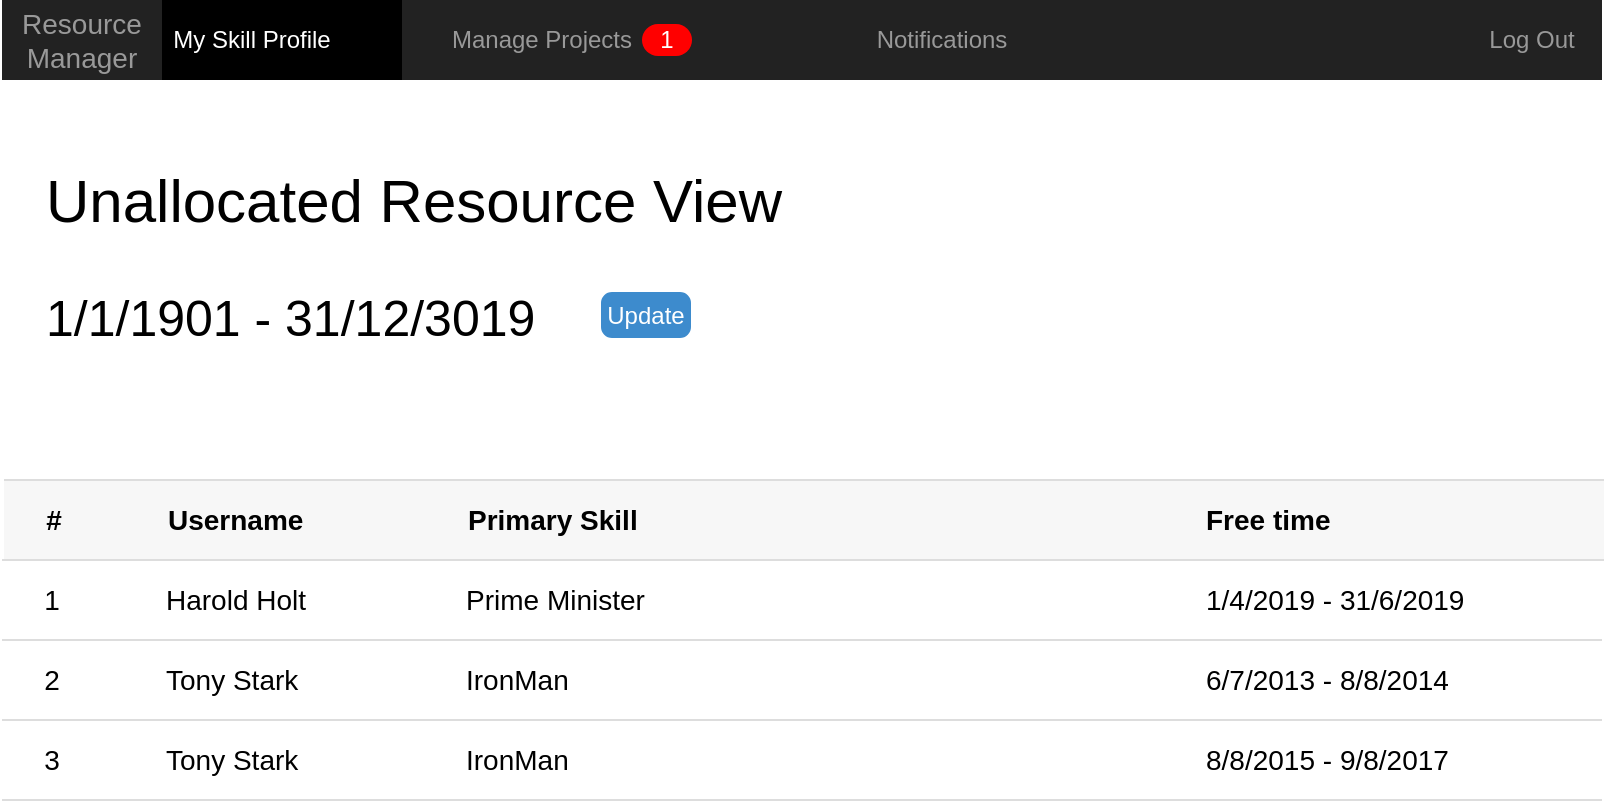 <mxfile version="10.7.5" type="device"><diagram id="amXanv4LS15i2-RRXyNn" name="Page-1"><mxGraphModel dx="1202" dy="1146" grid="1" gridSize="10" guides="1" tooltips="1" connect="1" arrows="1" fold="1" page="1" pageScale="1" pageWidth="850" pageHeight="1100" math="0" shadow="0"><root><mxCell id="0"/><mxCell id="1" parent="0"/><mxCell id="qFMc83wuXNLuEUmBTWD8-1" value="" style="html=1;shadow=0;dashed=0;shape=mxgraph.bootstrap.rect;fillColor=#222222;strokeColor=none;whiteSpace=wrap;" parent="1" vertex="1"><mxGeometry x="40" y="40" width="800" height="40" as="geometry"/></mxCell><mxCell id="qFMc83wuXNLuEUmBTWD8-2" value="Resource Manager" style="html=1;shadow=0;dashed=0;fillColor=none;strokeColor=none;shape=mxgraph.bootstrap.rect;fontColor=#999999;fontSize=14;whiteSpace=wrap;" parent="qFMc83wuXNLuEUmBTWD8-1" vertex="1"><mxGeometry width="80" height="40" as="geometry"/></mxCell><mxCell id="qFMc83wuXNLuEUmBTWD8-3" value="My Skill Profile" style="html=1;shadow=0;dashed=0;shape=mxgraph.bootstrap.rect;fillColor=#000000;strokeColor=none;fontColor=#ffffff;spacingRight=30;whiteSpace=wrap;" parent="qFMc83wuXNLuEUmBTWD8-1" vertex="1"><mxGeometry x="80" width="120" height="40" as="geometry"/></mxCell><mxCell id="qFMc83wuXNLuEUmBTWD8-5" value="Manage Projects" style="html=1;shadow=0;dashed=0;fillColor=none;strokeColor=none;shape=mxgraph.bootstrap.rect;fontColor=#999999;spacingRight=30;whiteSpace=wrap;" parent="qFMc83wuXNLuEUmBTWD8-1" vertex="1"><mxGeometry x="220" width="130" height="40" as="geometry"/></mxCell><mxCell id="qFMc83wuXNLuEUmBTWD8-6" value="1" style="html=1;shadow=0;dashed=0;shape=mxgraph.bootstrap.rrect;rSize=8;fillColor=#ff0000;strokeColor=none;fontColor=#ffffff;whiteSpace=wrap;" parent="qFMc83wuXNLuEUmBTWD8-5" vertex="1"><mxGeometry x="1" y="0.5" width="25" height="16" relative="1" as="geometry"><mxPoint x="-30" y="-8" as="offset"/></mxGeometry></mxCell><mxCell id="qFMc83wuXNLuEUmBTWD8-8" value="Notifications" style="html=1;shadow=0;dashed=0;fillColor=none;strokeColor=none;shape=mxgraph.bootstrap.rect;fontColor=#999999;whiteSpace=wrap;" parent="qFMc83wuXNLuEUmBTWD8-1" vertex="1"><mxGeometry x="435" width="70" height="40" as="geometry"/></mxCell><mxCell id="qFMc83wuXNLuEUmBTWD8-10" value="Log Out" style="html=1;shadow=0;dashed=0;fillColor=none;strokeColor=none;shape=mxgraph.bootstrap.rect;fontColor=#999999;whiteSpace=wrap;" parent="qFMc83wuXNLuEUmBTWD8-1" vertex="1"><mxGeometry x="730" width="70" height="40" as="geometry"/></mxCell><mxCell id="qFMc83wuXNLuEUmBTWD8-22" value="Unallocated Resource View" style="html=1;shadow=0;dashed=0;shape=mxgraph.bootstrap.rect;strokeColor=none;fillColor=none;fontSize=30;align=left;spacingLeft=10;" parent="1" vertex="1"><mxGeometry x="50" y="120" width="370" height="40" as="geometry"/></mxCell><mxCell id="qFMc83wuXNLuEUmBTWD8-23" value="1/1/1901 - 31/12/3019" style="html=1;shadow=0;dashed=0;shape=mxgraph.bootstrap.rect;strokeColor=none;fillColor=none;fontSize=25;align=left;spacingLeft=10;" parent="1" vertex="1"><mxGeometry x="50" y="180" width="260" height="35" as="geometry"/></mxCell><mxCell id="qFMc83wuXNLuEUmBTWD8-24" value="Update" style="html=1;shadow=0;dashed=0;shape=mxgraph.bootstrap.rrect;rSize=5;fillColor=#3D8BCD;align=center;strokeColor=#3D8BCD;fontColor=#ffffff;fontSize=12;whiteSpace=wrap;" parent="1" vertex="1"><mxGeometry x="340" y="186.5" width="44" height="22" as="geometry"/></mxCell><mxCell id="qFMc83wuXNLuEUmBTWD8-40" value="" style="html=1;shadow=0;dashed=0;shape=partialRectangle;top=0;bottom=0;right=0;left=0;strokeColor=#dddddd;fillColor=#ffffff;" parent="1" vertex="1"><mxGeometry x="40" y="280" width="800" height="160" as="geometry"/></mxCell><mxCell id="qFMc83wuXNLuEUmBTWD8-41" value="" style="html=1;shadow=0;dashed=0;shape=mxgraph.bootstrap.horLines;strokeColor=inherit;fillColor=#000000;fillOpacity=3;resizeWidth=1;" parent="qFMc83wuXNLuEUmBTWD8-40" vertex="1"><mxGeometry width="800" height="40" relative="1" as="geometry"><mxPoint x="1" as="offset"/></mxGeometry></mxCell><mxCell id="qFMc83wuXNLuEUmBTWD8-42" value="#" style="html=1;shadow=0;dashed=0;shape=mxgraph.bootstrap.rect;strokeColor=none;fillColor=none;fontSize=14;fontStyle=1;whiteSpace=wrap;resizeHeight=1;" parent="qFMc83wuXNLuEUmBTWD8-41" vertex="1"><mxGeometry width="50" height="40" relative="1" as="geometry"/></mxCell><mxCell id="qFMc83wuXNLuEUmBTWD8-43" value="Username" style="html=1;shadow=0;dashed=0;shape=mxgraph.bootstrap.rect;strokeColor=none;fillColor=none;fontSize=14;fontStyle=1;align=left;whiteSpace=wrap;resizeHeight=1;" parent="qFMc83wuXNLuEUmBTWD8-41" vertex="1"><mxGeometry width="150" height="40" relative="1" as="geometry"><mxPoint x="80" as="offset"/></mxGeometry></mxCell><mxCell id="qFMc83wuXNLuEUmBTWD8-44" value="Primary Skill" style="html=1;shadow=0;dashed=0;shape=mxgraph.bootstrap.rect;strokeColor=none;fillColor=none;fontSize=14;fontStyle=1;align=left;whiteSpace=wrap;resizeHeight=1;" parent="qFMc83wuXNLuEUmBTWD8-41" vertex="1"><mxGeometry width="150" height="40" relative="1" as="geometry"><mxPoint x="230" as="offset"/></mxGeometry></mxCell><mxCell id="qFMc83wuXNLuEUmBTWD8-45" value="Free time" style="html=1;shadow=0;dashed=0;shape=mxgraph.bootstrap.rect;strokeColor=none;fillColor=none;fontSize=14;fontStyle=1;align=left;whiteSpace=wrap;resizeHeight=1;" parent="qFMc83wuXNLuEUmBTWD8-41" vertex="1"><mxGeometry width="150" height="40" relative="1" as="geometry"><mxPoint x="599" as="offset"/></mxGeometry></mxCell><mxCell id="qFMc83wuXNLuEUmBTWD8-48" value="" style="strokeColor=inherit;fillColor=inherit;gradientColor=inherit;html=1;shadow=0;dashed=0;shape=mxgraph.bootstrap.horLines;resizeWidth=1;" parent="qFMc83wuXNLuEUmBTWD8-40" vertex="1"><mxGeometry width="800" height="40" relative="1" as="geometry"><mxPoint y="40" as="offset"/></mxGeometry></mxCell><mxCell id="qFMc83wuXNLuEUmBTWD8-49" value="1" style="html=1;shadow=0;dashed=0;shape=mxgraph.bootstrap.rect;strokeColor=none;fillColor=none;fontSize=14;whiteSpace=wrap;resizeHeight=1;" parent="qFMc83wuXNLuEUmBTWD8-48" vertex="1"><mxGeometry width="50" height="40" relative="1" as="geometry"/></mxCell><mxCell id="qFMc83wuXNLuEUmBTWD8-50" value="Harold Holt" style="html=1;shadow=0;dashed=0;shape=mxgraph.bootstrap.rect;strokeColor=none;fillColor=none;fontSize=14;align=left;whiteSpace=wrap;resizeHeight=1;" parent="qFMc83wuXNLuEUmBTWD8-48" vertex="1"><mxGeometry width="150" height="40" relative="1" as="geometry"><mxPoint x="80" as="offset"/></mxGeometry></mxCell><mxCell id="qFMc83wuXNLuEUmBTWD8-51" value="Prime Minister" style="html=1;shadow=0;dashed=0;shape=mxgraph.bootstrap.rect;strokeColor=none;fillColor=none;fontSize=14;align=left;whiteSpace=wrap;resizeHeight=1;" parent="qFMc83wuXNLuEUmBTWD8-48" vertex="1"><mxGeometry width="150" height="40" relative="1" as="geometry"><mxPoint x="230" as="offset"/></mxGeometry></mxCell><mxCell id="qFMc83wuXNLuEUmBTWD8-52" value="1/4/2019 - 31/6/2019" style="html=1;shadow=0;dashed=0;shape=mxgraph.bootstrap.rect;strokeColor=none;fillColor=none;fontSize=14;align=left;whiteSpace=wrap;resizeHeight=1;" parent="qFMc83wuXNLuEUmBTWD8-48" vertex="1"><mxGeometry width="150" height="40" relative="1" as="geometry"><mxPoint x="600" as="offset"/></mxGeometry></mxCell><mxCell id="qFMc83wuXNLuEUmBTWD8-55" value="" style="strokeColor=inherit;fillColor=inherit;gradientColor=inherit;html=1;shadow=0;dashed=0;shape=mxgraph.bootstrap.horLines;resizeWidth=1;" parent="qFMc83wuXNLuEUmBTWD8-40" vertex="1"><mxGeometry width="800" height="40" relative="1" as="geometry"><mxPoint y="80" as="offset"/></mxGeometry></mxCell><mxCell id="qFMc83wuXNLuEUmBTWD8-56" value="2" style="html=1;shadow=0;dashed=0;shape=mxgraph.bootstrap.rect;strokeColor=none;fillColor=none;fontSize=14;whiteSpace=wrap;resizeHeight=1;" parent="qFMc83wuXNLuEUmBTWD8-55" vertex="1"><mxGeometry width="50" height="40" relative="1" as="geometry"/></mxCell><mxCell id="qFMc83wuXNLuEUmBTWD8-57" value="Tony Stark" style="html=1;shadow=0;dashed=0;shape=mxgraph.bootstrap.rect;strokeColor=none;fillColor=none;fontSize=14;align=left;whiteSpace=wrap;resizeHeight=1;" parent="qFMc83wuXNLuEUmBTWD8-55" vertex="1"><mxGeometry width="150" height="40" relative="1" as="geometry"><mxPoint x="80" as="offset"/></mxGeometry></mxCell><mxCell id="qFMc83wuXNLuEUmBTWD8-58" value="IronMan" style="html=1;shadow=0;dashed=0;shape=mxgraph.bootstrap.rect;strokeColor=none;fillColor=none;fontSize=14;align=left;whiteSpace=wrap;resizeHeight=1;" parent="qFMc83wuXNLuEUmBTWD8-55" vertex="1"><mxGeometry width="150" height="40" relative="1" as="geometry"><mxPoint x="230" as="offset"/></mxGeometry></mxCell><mxCell id="qFMc83wuXNLuEUmBTWD8-59" value="6/7/2013 - 8/8/2014" style="html=1;shadow=0;dashed=0;shape=mxgraph.bootstrap.rect;strokeColor=none;fillColor=none;fontSize=14;align=left;whiteSpace=wrap;resizeHeight=1;" parent="qFMc83wuXNLuEUmBTWD8-55" vertex="1"><mxGeometry width="150" height="40" relative="1" as="geometry"><mxPoint x="600" as="offset"/></mxGeometry></mxCell><mxCell id="qFMc83wuXNLuEUmBTWD8-62" value="" style="strokeColor=inherit;fillColor=inherit;gradientColor=inherit;html=1;shadow=0;dashed=0;shape=mxgraph.bootstrap.horLines;resizeWidth=1;" parent="qFMc83wuXNLuEUmBTWD8-40" vertex="1"><mxGeometry width="800" height="40" relative="1" as="geometry"><mxPoint y="120" as="offset"/></mxGeometry></mxCell><mxCell id="qFMc83wuXNLuEUmBTWD8-63" value="3" style="html=1;shadow=0;dashed=0;shape=mxgraph.bootstrap.rect;strokeColor=none;fillColor=none;fontSize=14;whiteSpace=wrap;resizeHeight=1;" parent="qFMc83wuXNLuEUmBTWD8-62" vertex="1"><mxGeometry width="50" height="40" relative="1" as="geometry"/></mxCell><mxCell id="qFMc83wuXNLuEUmBTWD8-64" value="Tony Stark" style="html=1;shadow=0;dashed=0;shape=mxgraph.bootstrap.rect;strokeColor=none;fillColor=none;fontSize=14;align=left;whiteSpace=wrap;resizeHeight=1;" parent="qFMc83wuXNLuEUmBTWD8-62" vertex="1"><mxGeometry width="150" height="40" relative="1" as="geometry"><mxPoint x="80" as="offset"/></mxGeometry></mxCell><mxCell id="qFMc83wuXNLuEUmBTWD8-65" value="IronMan" style="html=1;shadow=0;dashed=0;shape=mxgraph.bootstrap.rect;strokeColor=none;fillColor=none;fontSize=14;align=left;whiteSpace=wrap;resizeHeight=1;" parent="qFMc83wuXNLuEUmBTWD8-62" vertex="1"><mxGeometry width="150" height="40" relative="1" as="geometry"><mxPoint x="230" as="offset"/></mxGeometry></mxCell><mxCell id="qFMc83wuXNLuEUmBTWD8-66" value="8/8/2015 - 9/8/2017" style="html=1;shadow=0;dashed=0;shape=mxgraph.bootstrap.rect;strokeColor=none;fillColor=none;fontSize=14;align=left;whiteSpace=wrap;resizeHeight=1;" parent="qFMc83wuXNLuEUmBTWD8-62" vertex="1"><mxGeometry width="150" height="40" relative="1" as="geometry"><mxPoint x="600" as="offset"/></mxGeometry></mxCell></root></mxGraphModel></diagram></mxfile>